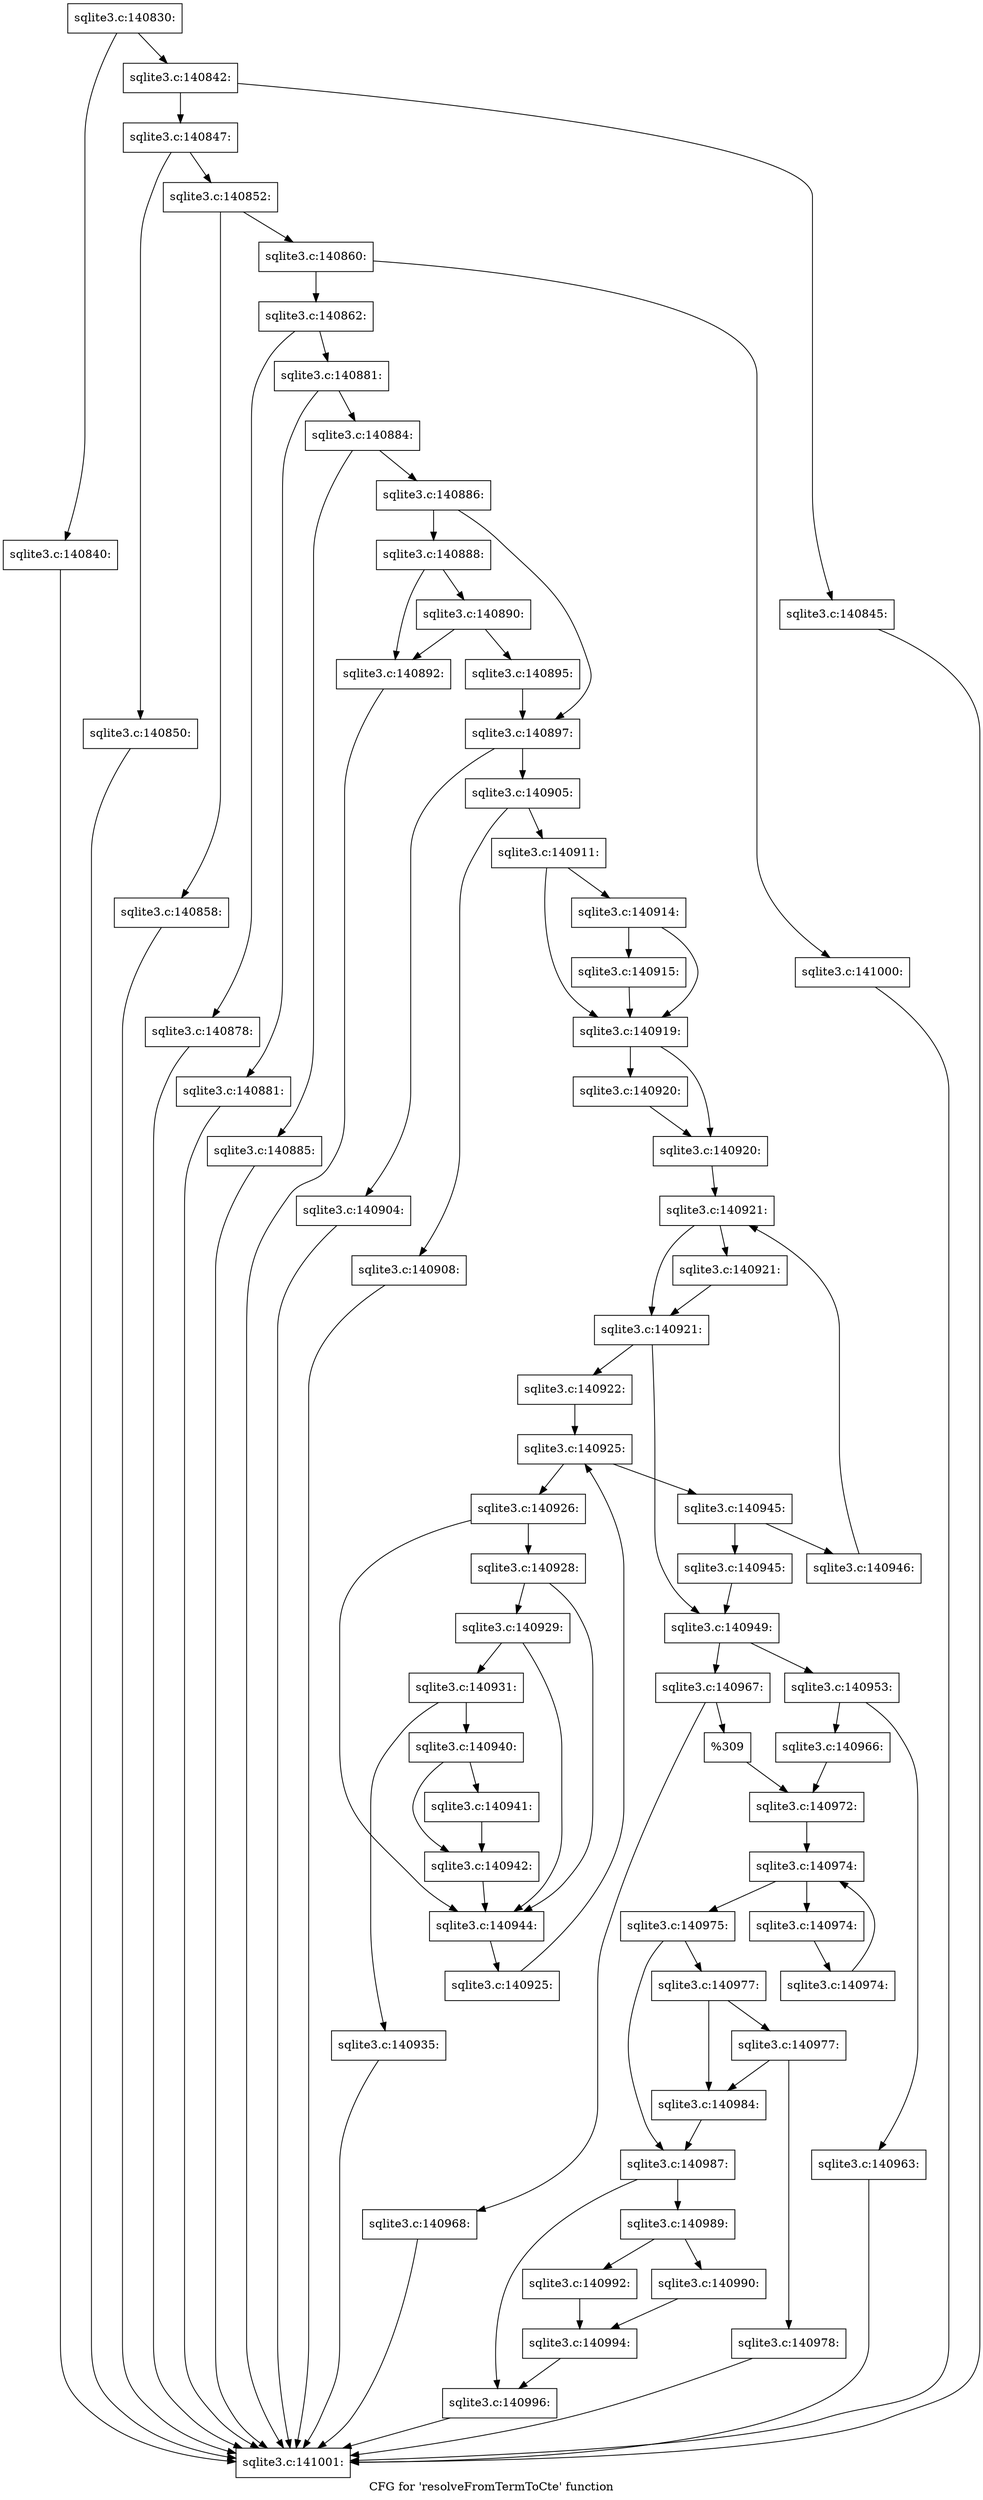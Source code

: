 digraph "CFG for 'resolveFromTermToCte' function" {
	label="CFG for 'resolveFromTermToCte' function";

	Node0x55c0f8f90350 [shape=record,label="{sqlite3.c:140830:}"];
	Node0x55c0f8f90350 -> Node0x55c0f8f92450;
	Node0x55c0f8f90350 -> Node0x55c0f8f924a0;
	Node0x55c0f8f92450 [shape=record,label="{sqlite3.c:140840:}"];
	Node0x55c0f8f92450 -> Node0x55c0f8f904d0;
	Node0x55c0f8f924a0 [shape=record,label="{sqlite3.c:140842:}"];
	Node0x55c0f8f924a0 -> Node0x55c0f8f92b90;
	Node0x55c0f8f924a0 -> Node0x55c0f8f92be0;
	Node0x55c0f8f92b90 [shape=record,label="{sqlite3.c:140845:}"];
	Node0x55c0f8f92b90 -> Node0x55c0f8f904d0;
	Node0x55c0f8f92be0 [shape=record,label="{sqlite3.c:140847:}"];
	Node0x55c0f8f92be0 -> Node0x55c0f8f93270;
	Node0x55c0f8f92be0 -> Node0x55c0f8f932c0;
	Node0x55c0f8f93270 [shape=record,label="{sqlite3.c:140850:}"];
	Node0x55c0f8f93270 -> Node0x55c0f8f904d0;
	Node0x55c0f8f932c0 [shape=record,label="{sqlite3.c:140852:}"];
	Node0x55c0f8f932c0 -> Node0x55c0f8f939b0;
	Node0x55c0f8f932c0 -> Node0x55c0f8f93a00;
	Node0x55c0f8f939b0 [shape=record,label="{sqlite3.c:140858:}"];
	Node0x55c0f8f939b0 -> Node0x55c0f8f904d0;
	Node0x55c0f8f93a00 [shape=record,label="{sqlite3.c:140860:}"];
	Node0x55c0f8f93a00 -> Node0x55c0f6449880;
	Node0x55c0f8f93a00 -> Node0x55c0f8f94a40;
	Node0x55c0f6449880 [shape=record,label="{sqlite3.c:140862:}"];
	Node0x55c0f6449880 -> Node0x55c0f8f96da0;
	Node0x55c0f6449880 -> Node0x55c0f8f96df0;
	Node0x55c0f8f96da0 [shape=record,label="{sqlite3.c:140878:}"];
	Node0x55c0f8f96da0 -> Node0x55c0f8f904d0;
	Node0x55c0f8f96df0 [shape=record,label="{sqlite3.c:140881:}"];
	Node0x55c0f8f96df0 -> Node0x55c0f8f97a30;
	Node0x55c0f8f96df0 -> Node0x55c0f8f97a80;
	Node0x55c0f8f97a30 [shape=record,label="{sqlite3.c:140881:}"];
	Node0x55c0f8f97a30 -> Node0x55c0f8f904d0;
	Node0x55c0f8f97a80 [shape=record,label="{sqlite3.c:140884:}"];
	Node0x55c0f8f97a80 -> Node0x55c0f8f983f0;
	Node0x55c0f8f97a80 -> Node0x55c0f8f98440;
	Node0x55c0f8f983f0 [shape=record,label="{sqlite3.c:140885:}"];
	Node0x55c0f8f983f0 -> Node0x55c0f8f904d0;
	Node0x55c0f8f98440 [shape=record,label="{sqlite3.c:140886:}"];
	Node0x55c0f8f98440 -> Node0x55c0f8f98bf0;
	Node0x55c0f8f98440 -> Node0x55c0f8f98c40;
	Node0x55c0f8f98bf0 [shape=record,label="{sqlite3.c:140888:}"];
	Node0x55c0f8f98bf0 -> Node0x55c0f8f99550;
	Node0x55c0f8f98bf0 -> Node0x55c0f8f995f0;
	Node0x55c0f8f995f0 [shape=record,label="{sqlite3.c:140890:}"];
	Node0x55c0f8f995f0 -> Node0x55c0f8f99550;
	Node0x55c0f8f995f0 -> Node0x55c0f8f995a0;
	Node0x55c0f8f99550 [shape=record,label="{sqlite3.c:140892:}"];
	Node0x55c0f8f99550 -> Node0x55c0f8f904d0;
	Node0x55c0f8f995a0 [shape=record,label="{sqlite3.c:140895:}"];
	Node0x55c0f8f995a0 -> Node0x55c0f8f98c40;
	Node0x55c0f8f98c40 [shape=record,label="{sqlite3.c:140897:}"];
	Node0x55c0f8f98c40 -> Node0x55c0f635d760;
	Node0x55c0f8f98c40 -> Node0x55c0f8f9b060;
	Node0x55c0f635d760 [shape=record,label="{sqlite3.c:140904:}"];
	Node0x55c0f635d760 -> Node0x55c0f8f904d0;
	Node0x55c0f8f9b060 [shape=record,label="{sqlite3.c:140905:}"];
	Node0x55c0f8f9b060 -> Node0x55c0f8f9df70;
	Node0x55c0f8f9b060 -> Node0x55c0f8f9dfc0;
	Node0x55c0f8f9df70 [shape=record,label="{sqlite3.c:140908:}"];
	Node0x55c0f8f9df70 -> Node0x55c0f8f904d0;
	Node0x55c0f8f9dfc0 [shape=record,label="{sqlite3.c:140911:}"];
	Node0x55c0f8f9dfc0 -> Node0x55c0f8f9fb70;
	Node0x55c0f8f9dfc0 -> Node0x55c0f8f9fb20;
	Node0x55c0f8f9fb70 [shape=record,label="{sqlite3.c:140914:}"];
	Node0x55c0f8f9fb70 -> Node0x55c0f8f9fad0;
	Node0x55c0f8f9fb70 -> Node0x55c0f8f9fb20;
	Node0x55c0f8f9fad0 [shape=record,label="{sqlite3.c:140915:}"];
	Node0x55c0f8f9fad0 -> Node0x55c0f8f9fb20;
	Node0x55c0f8f9fb20 [shape=record,label="{sqlite3.c:140919:}"];
	Node0x55c0f8f9fb20 -> Node0x55c0f8fa0c30;
	Node0x55c0f8f9fb20 -> Node0x55c0f8fa0c80;
	Node0x55c0f8fa0c80 [shape=record,label="{sqlite3.c:140920:}"];
	Node0x55c0f8fa0c80 -> Node0x55c0f8fa0c30;
	Node0x55c0f8fa0c30 [shape=record,label="{sqlite3.c:140920:}"];
	Node0x55c0f8fa0c30 -> Node0x55c0f8fa1690;
	Node0x55c0f8fa1690 [shape=record,label="{sqlite3.c:140921:}"];
	Node0x55c0f8fa1690 -> Node0x55c0f8fa18c0;
	Node0x55c0f8fa1690 -> Node0x55c0f8fa1870;
	Node0x55c0f8fa18c0 [shape=record,label="{sqlite3.c:140921:}"];
	Node0x55c0f8fa18c0 -> Node0x55c0f8fa1870;
	Node0x55c0f8fa1870 [shape=record,label="{sqlite3.c:140921:}"];
	Node0x55c0f8fa1870 -> Node0x55c0f8fa2250;
	Node0x55c0f8fa1870 -> Node0x55c0f8fa17f0;
	Node0x55c0f8fa2250 [shape=record,label="{sqlite3.c:140922:}"];
	Node0x55c0f8fa2250 -> Node0x55c0f8fa2dd0;
	Node0x55c0f8fa2dd0 [shape=record,label="{sqlite3.c:140925:}"];
	Node0x55c0f8fa2dd0 -> Node0x55c0f8fa2ff0;
	Node0x55c0f8fa2dd0 -> Node0x55c0f8fa2c20;
	Node0x55c0f8fa2ff0 [shape=record,label="{sqlite3.c:140926:}"];
	Node0x55c0f8fa2ff0 -> Node0x55c0f8fa3d90;
	Node0x55c0f8fa2ff0 -> Node0x55c0f8fa3cc0;
	Node0x55c0f8fa3d90 [shape=record,label="{sqlite3.c:140928:}"];
	Node0x55c0f8fa3d90 -> Node0x55c0f8fa3d10;
	Node0x55c0f8fa3d90 -> Node0x55c0f8fa3cc0;
	Node0x55c0f8fa3d10 [shape=record,label="{sqlite3.c:140929:}"];
	Node0x55c0f8fa3d10 -> Node0x55c0f8fa3c70;
	Node0x55c0f8fa3d10 -> Node0x55c0f8fa3cc0;
	Node0x55c0f8fa3c70 [shape=record,label="{sqlite3.c:140931:}"];
	Node0x55c0f8fa3c70 -> Node0x55c0f8fa5830;
	Node0x55c0f8fa3c70 -> Node0x55c0f8fa5880;
	Node0x55c0f8fa5830 [shape=record,label="{sqlite3.c:140935:}"];
	Node0x55c0f8fa5830 -> Node0x55c0f8f904d0;
	Node0x55c0f8fa5880 [shape=record,label="{sqlite3.c:140940:}"];
	Node0x55c0f8fa5880 -> Node0x55c0f7f5a220;
	Node0x55c0f8fa5880 -> Node0x55c0f7f5a270;
	Node0x55c0f7f5a220 [shape=record,label="{sqlite3.c:140941:}"];
	Node0x55c0f7f5a220 -> Node0x55c0f7f5a270;
	Node0x55c0f7f5a270 [shape=record,label="{sqlite3.c:140942:}"];
	Node0x55c0f7f5a270 -> Node0x55c0f8fa3cc0;
	Node0x55c0f8fa3cc0 [shape=record,label="{sqlite3.c:140944:}"];
	Node0x55c0f8fa3cc0 -> Node0x55c0f8fa2f60;
	Node0x55c0f8fa2f60 [shape=record,label="{sqlite3.c:140925:}"];
	Node0x55c0f8fa2f60 -> Node0x55c0f8fa2dd0;
	Node0x55c0f8fa2c20 [shape=record,label="{sqlite3.c:140945:}"];
	Node0x55c0f8fa2c20 -> Node0x55c0f7f5b340;
	Node0x55c0f8fa2c20 -> Node0x55c0f7f5b390;
	Node0x55c0f7f5b340 [shape=record,label="{sqlite3.c:140945:}"];
	Node0x55c0f7f5b340 -> Node0x55c0f8fa17f0;
	Node0x55c0f7f5b390 [shape=record,label="{sqlite3.c:140946:}"];
	Node0x55c0f7f5b390 -> Node0x55c0f8fa1690;
	Node0x55c0f8fa17f0 [shape=record,label="{sqlite3.c:140949:}"];
	Node0x55c0f8fa17f0 -> Node0x55c0f7f5c680;
	Node0x55c0f8fa17f0 -> Node0x55c0f7f5c720;
	Node0x55c0f7f5c680 [shape=record,label="{sqlite3.c:140953:}"];
	Node0x55c0f7f5c680 -> Node0x55c0f8fad190;
	Node0x55c0f7f5c680 -> Node0x55c0f8fad1e0;
	Node0x55c0f8fad190 [shape=record,label="{sqlite3.c:140963:}"];
	Node0x55c0f8fad190 -> Node0x55c0f8f904d0;
	Node0x55c0f8fad1e0 [shape=record,label="{sqlite3.c:140966:}"];
	Node0x55c0f8fad1e0 -> Node0x55c0f7f5c6d0;
	Node0x55c0f7f5c720 [shape=record,label="{sqlite3.c:140967:}"];
	Node0x55c0f7f5c720 -> Node0x55c0f8fadb10;
	Node0x55c0f7f5c720 -> Node0x55c0f8fadb60;
	Node0x55c0f8fadb10 [shape=record,label="{sqlite3.c:140968:}"];
	Node0x55c0f8fadb10 -> Node0x55c0f8f904d0;
	Node0x55c0f8fadb60 [shape=record,label="{%309}"];
	Node0x55c0f8fadb60 -> Node0x55c0f7f5c6d0;
	Node0x55c0f7f5c6d0 [shape=record,label="{sqlite3.c:140972:}"];
	Node0x55c0f7f5c6d0 -> Node0x55c0f8faeae0;
	Node0x55c0f8faeae0 [shape=record,label="{sqlite3.c:140974:}"];
	Node0x55c0f8faeae0 -> Node0x55c0f8faed00;
	Node0x55c0f8faeae0 -> Node0x55c0f8fae8c0;
	Node0x55c0f8faed00 [shape=record,label="{sqlite3.c:140974:}"];
	Node0x55c0f8faed00 -> Node0x55c0f8faec70;
	Node0x55c0f8faec70 [shape=record,label="{sqlite3.c:140974:}"];
	Node0x55c0f8faec70 -> Node0x55c0f8faeae0;
	Node0x55c0f8fae8c0 [shape=record,label="{sqlite3.c:140975:}"];
	Node0x55c0f8fae8c0 -> Node0x55c0f8faf8a0;
	Node0x55c0f8fae8c0 -> Node0x55c0f8faf8f0;
	Node0x55c0f8faf8a0 [shape=record,label="{sqlite3.c:140977:}"];
	Node0x55c0f8faf8a0 -> Node0x55c0f8fafe30;
	Node0x55c0f8faf8a0 -> Node0x55c0f8fafde0;
	Node0x55c0f8fafe30 [shape=record,label="{sqlite3.c:140977:}"];
	Node0x55c0f8fafe30 -> Node0x55c0f8fafd90;
	Node0x55c0f8fafe30 -> Node0x55c0f8fafde0;
	Node0x55c0f8fafd90 [shape=record,label="{sqlite3.c:140978:}"];
	Node0x55c0f8fafd90 -> Node0x55c0f8f904d0;
	Node0x55c0f8fafde0 [shape=record,label="{sqlite3.c:140984:}"];
	Node0x55c0f8fafde0 -> Node0x55c0f8faf8f0;
	Node0x55c0f8faf8f0 [shape=record,label="{sqlite3.c:140987:}"];
	Node0x55c0f8faf8f0 -> Node0x55c0f8fb1250;
	Node0x55c0f8faf8f0 -> Node0x55c0f8fb2200;
	Node0x55c0f8fb1250 [shape=record,label="{sqlite3.c:140989:}"];
	Node0x55c0f8fb1250 -> Node0x55c0f8fb2540;
	Node0x55c0f8fb1250 -> Node0x55c0f8fb25e0;
	Node0x55c0f8fb2540 [shape=record,label="{sqlite3.c:140990:}"];
	Node0x55c0f8fb2540 -> Node0x55c0f8fb2590;
	Node0x55c0f8fb25e0 [shape=record,label="{sqlite3.c:140992:}"];
	Node0x55c0f8fb25e0 -> Node0x55c0f8fb2590;
	Node0x55c0f8fb2590 [shape=record,label="{sqlite3.c:140994:}"];
	Node0x55c0f8fb2590 -> Node0x55c0f8fb2200;
	Node0x55c0f8fb2200 [shape=record,label="{sqlite3.c:140996:}"];
	Node0x55c0f8fb2200 -> Node0x55c0f8f904d0;
	Node0x55c0f8f94a40 [shape=record,label="{sqlite3.c:141000:}"];
	Node0x55c0f8f94a40 -> Node0x55c0f8f904d0;
	Node0x55c0f8f904d0 [shape=record,label="{sqlite3.c:141001:}"];
}
